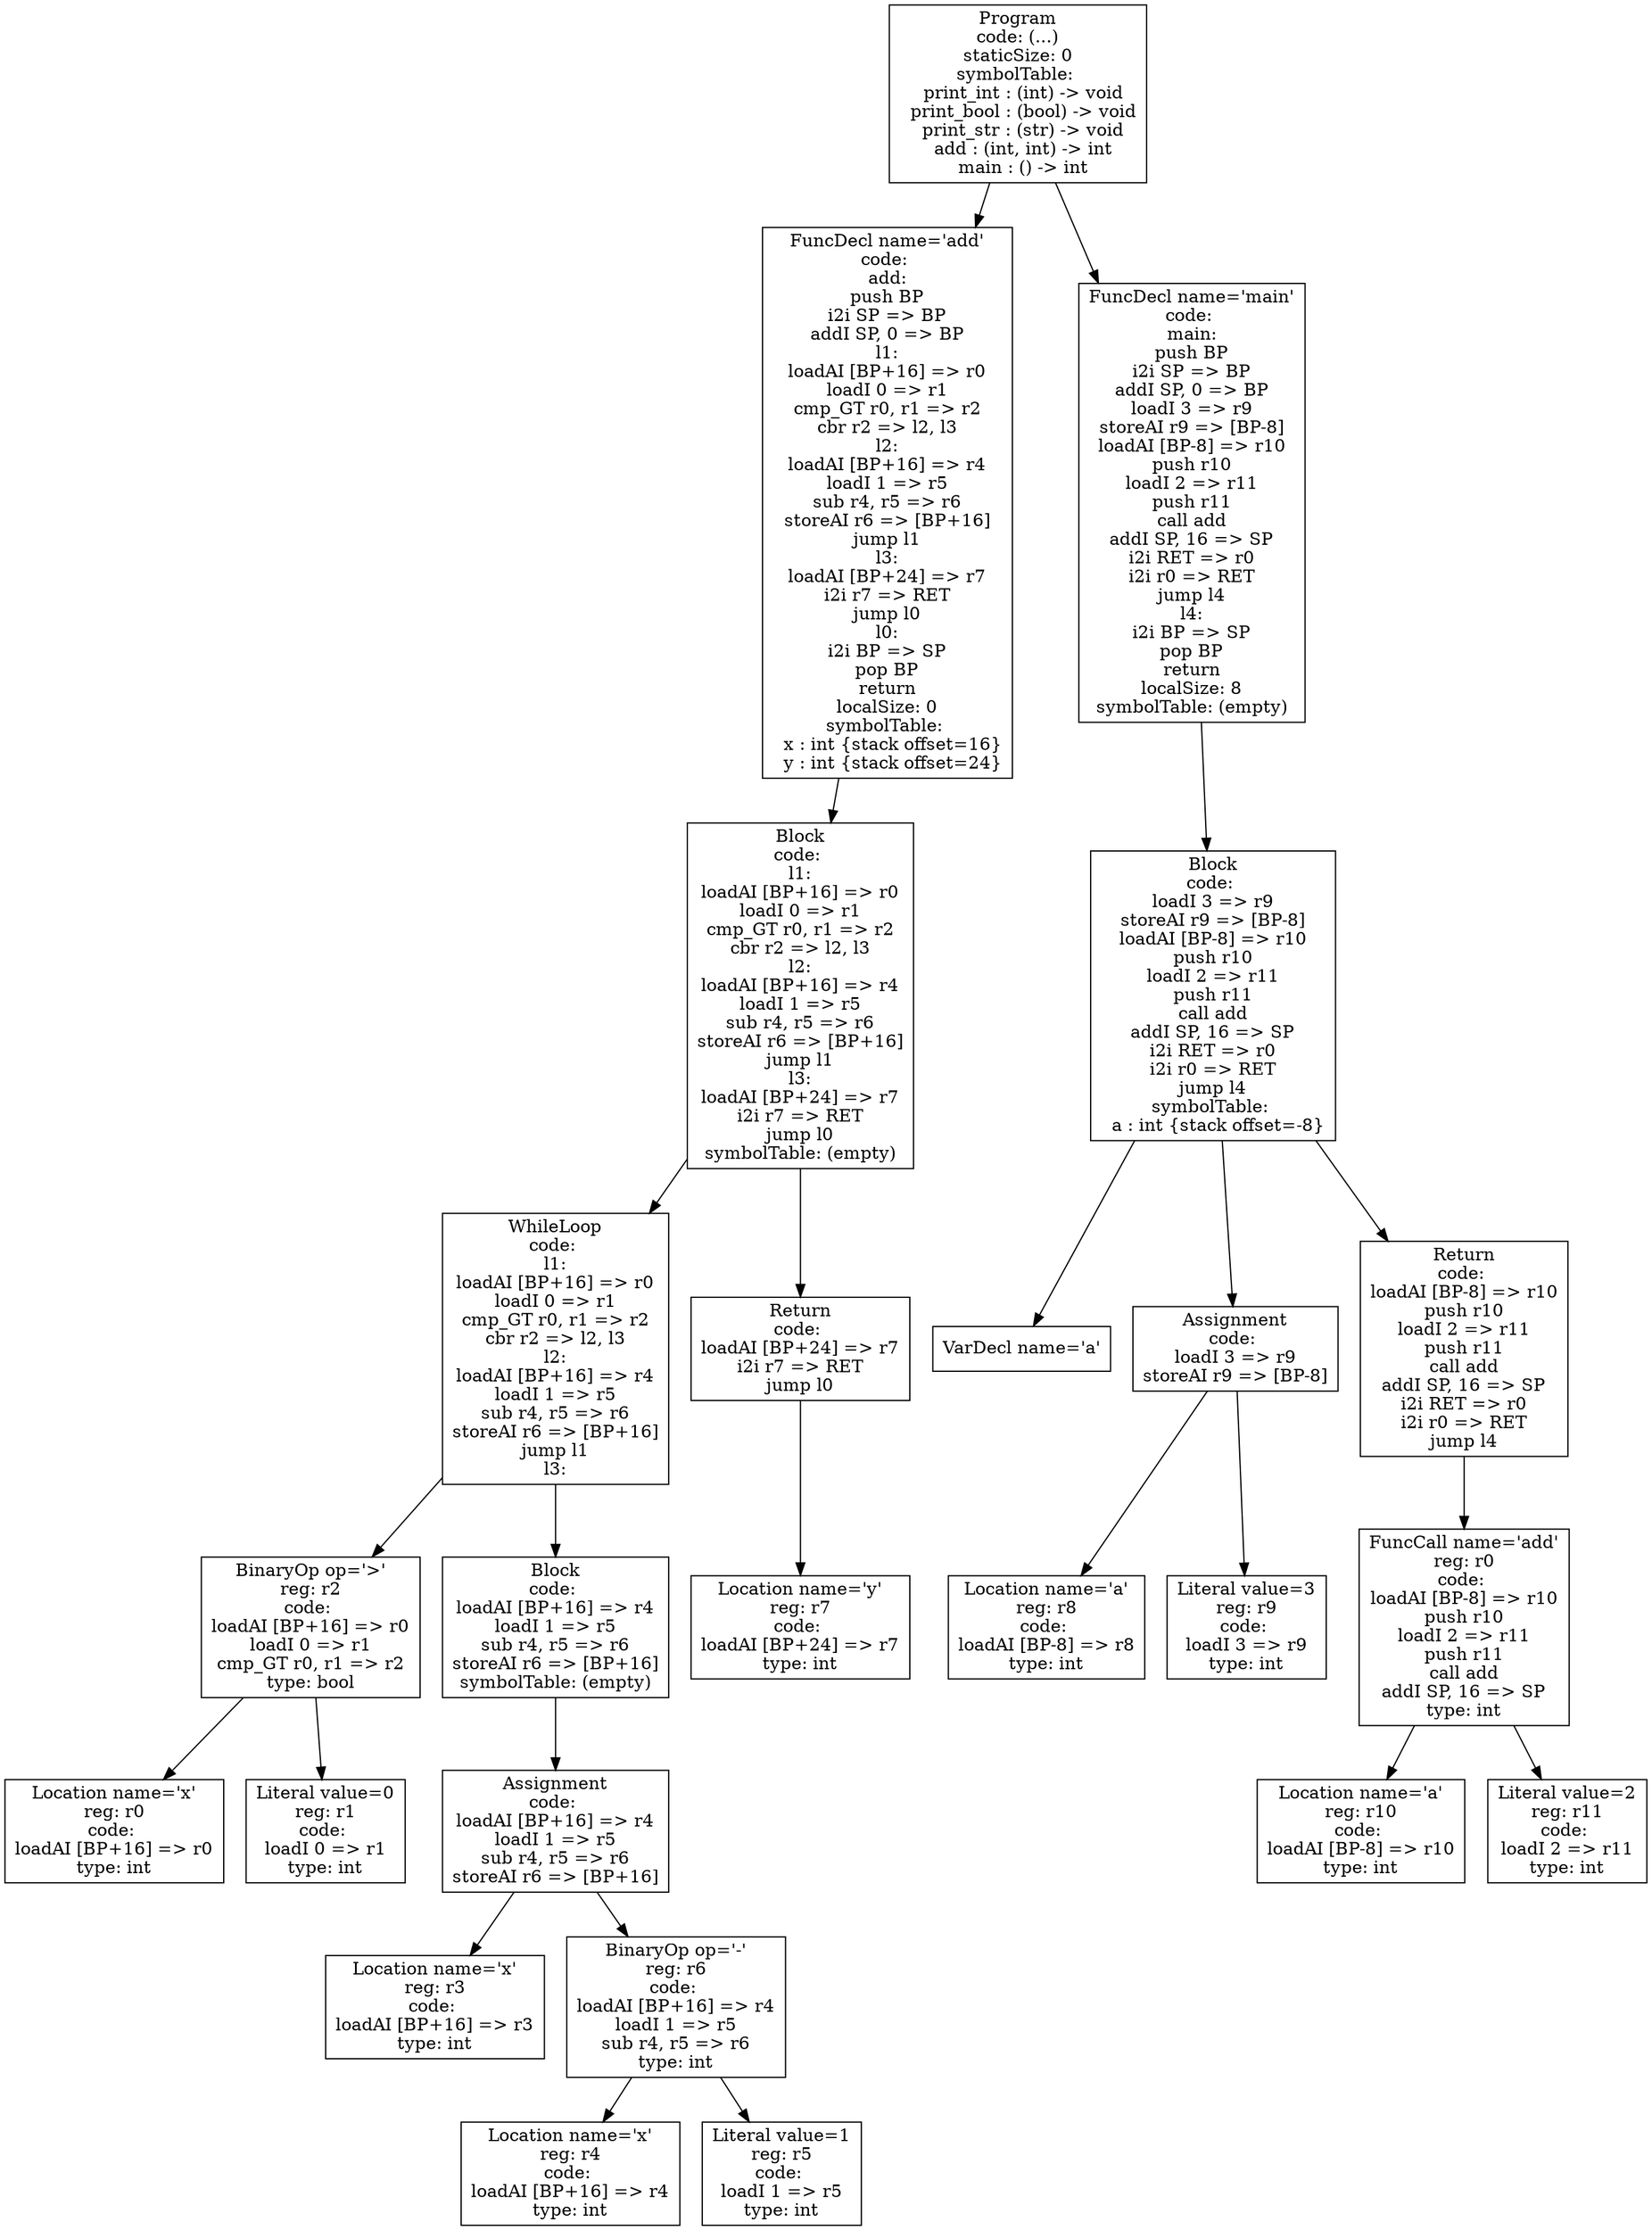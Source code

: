 digraph AST {
5 [shape=box, label="Location name='x'\nreg: r0\ncode: \nloadAI [BP+16] => r0\ntype: int"];
6 [shape=box, label="Literal value=0\nreg: r1\ncode: \nloadI 0 => r1\ntype: int"];
4 [shape=box, label="BinaryOp op='>'\nreg: r2\ncode: \nloadAI [BP+16] => r0\nloadI 0 => r1\ncmp_GT r0, r1 => r2\ntype: bool"];
4 -> 5;
4 -> 6;
9 [shape=box, label="Location name='x'\nreg: r3\ncode: \nloadAI [BP+16] => r3\ntype: int"];
11 [shape=box, label="Location name='x'\nreg: r4\ncode: \nloadAI [BP+16] => r4\ntype: int"];
12 [shape=box, label="Literal value=1\nreg: r5\ncode: \nloadI 1 => r5\ntype: int"];
10 [shape=box, label="BinaryOp op='-'\nreg: r6\ncode: \nloadAI [BP+16] => r4\nloadI 1 => r5\nsub r4, r5 => r6\ntype: int"];
10 -> 11;
10 -> 12;
8 [shape=box, label="Assignment\ncode: \nloadAI [BP+16] => r4\nloadI 1 => r5\nsub r4, r5 => r6\nstoreAI r6 => [BP+16]"];
8 -> 9;
8 -> 10;
7 [shape=box, label="Block\ncode: \nloadAI [BP+16] => r4\nloadI 1 => r5\nsub r4, r5 => r6\nstoreAI r6 => [BP+16]\nsymbolTable: (empty)"];
7 -> 8;
3 [shape=box, label="WhileLoop\ncode: \nl1:\nloadAI [BP+16] => r0\nloadI 0 => r1\ncmp_GT r0, r1 => r2\ncbr r2 => l2, l3\nl2:\nloadAI [BP+16] => r4\nloadI 1 => r5\nsub r4, r5 => r6\nstoreAI r6 => [BP+16]\njump l1\nl3:"];
3 -> 4;
3 -> 7;
14 [shape=box, label="Location name='y'\nreg: r7\ncode: \nloadAI [BP+24] => r7\ntype: int"];
13 [shape=box, label="Return\ncode: \nloadAI [BP+24] => r7\ni2i r7 => RET\njump l0"];
13 -> 14;
2 [shape=box, label="Block\ncode: \nl1:\nloadAI [BP+16] => r0\nloadI 0 => r1\ncmp_GT r0, r1 => r2\ncbr r2 => l2, l3\nl2:\nloadAI [BP+16] => r4\nloadI 1 => r5\nsub r4, r5 => r6\nstoreAI r6 => [BP+16]\njump l1\nl3:\nloadAI [BP+24] => r7\ni2i r7 => RET\njump l0\nsymbolTable: (empty)"];
2 -> 3;
2 -> 13;
1 [shape=box, label="FuncDecl name='add'\ncode: \nadd:\npush BP\ni2i SP => BP\naddI SP, 0 => BP\nl1:\nloadAI [BP+16] => r0\nloadI 0 => r1\ncmp_GT r0, r1 => r2\ncbr r2 => l2, l3\nl2:\nloadAI [BP+16] => r4\nloadI 1 => r5\nsub r4, r5 => r6\nstoreAI r6 => [BP+16]\njump l1\nl3:\nloadAI [BP+24] => r7\ni2i r7 => RET\njump l0\nl0:\ni2i BP => SP\npop BP\nreturn\nlocalSize: 0\nsymbolTable: \n  x : int {stack offset=16}\n  y : int {stack offset=24}"];
1 -> 2;
17 [shape=box, label="VarDecl name='a'"];
19 [shape=box, label="Location name='a'\nreg: r8\ncode: \nloadAI [BP-8] => r8\ntype: int"];
20 [shape=box, label="Literal value=3\nreg: r9\ncode: \nloadI 3 => r9\ntype: int"];
18 [shape=box, label="Assignment\ncode: \nloadI 3 => r9\nstoreAI r9 => [BP-8]"];
18 -> 19;
18 -> 20;
23 [shape=box, label="Location name='a'\nreg: r10\ncode: \nloadAI [BP-8] => r10\ntype: int"];
24 [shape=box, label="Literal value=2\nreg: r11\ncode: \nloadI 2 => r11\ntype: int"];
22 [shape=box, label="FuncCall name='add'\nreg: r0\ncode: \nloadAI [BP-8] => r10\npush r10\nloadI 2 => r11\npush r11\ncall add\naddI SP, 16 => SP\ntype: int"];
22 -> 23;
22 -> 24;
21 [shape=box, label="Return\ncode: \nloadAI [BP-8] => r10\npush r10\nloadI 2 => r11\npush r11\ncall add\naddI SP, 16 => SP\ni2i RET => r0\ni2i r0 => RET\njump l4"];
21 -> 22;
16 [shape=box, label="Block\ncode: \nloadI 3 => r9\nstoreAI r9 => [BP-8]\nloadAI [BP-8] => r10\npush r10\nloadI 2 => r11\npush r11\ncall add\naddI SP, 16 => SP\ni2i RET => r0\ni2i r0 => RET\njump l4\nsymbolTable: \n  a : int {stack offset=-8}"];
16 -> 17;
16 -> 18;
16 -> 21;
15 [shape=box, label="FuncDecl name='main'\ncode: \nmain:\npush BP\ni2i SP => BP\naddI SP, 0 => BP\nloadI 3 => r9\nstoreAI r9 => [BP-8]\nloadAI [BP-8] => r10\npush r10\nloadI 2 => r11\npush r11\ncall add\naddI SP, 16 => SP\ni2i RET => r0\ni2i r0 => RET\njump l4\nl4:\ni2i BP => SP\npop BP\nreturn\nlocalSize: 8\nsymbolTable: (empty)"];
15 -> 16;
0 [shape=box, label="Program\ncode: (...)\nstaticSize: 0\nsymbolTable: \n  print_int : (int) -> void\n  print_bool : (bool) -> void\n  print_str : (str) -> void\n  add : (int, int) -> int\n  main : () -> int"];
0 -> 1;
0 -> 15;
}
